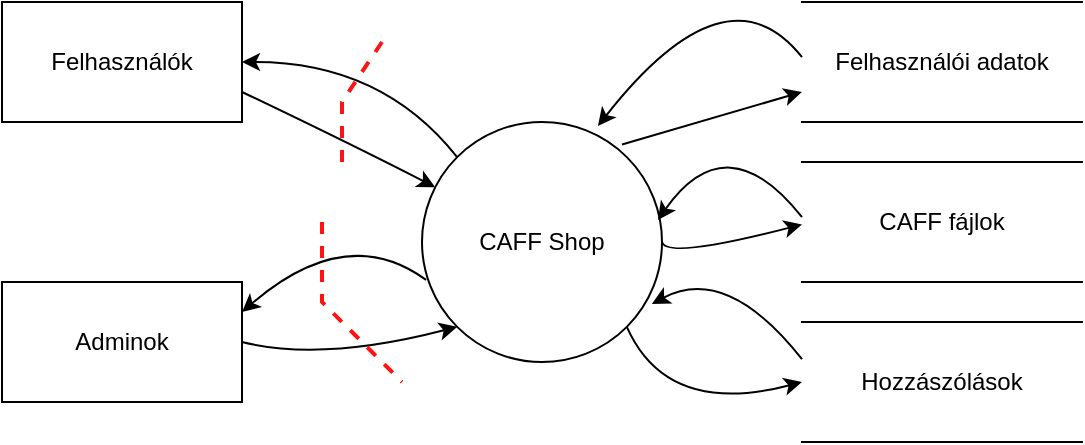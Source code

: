 <mxfile>
    <diagram id="eHFdPZv4uis34D8SFVGU" name="Page-1">
        <mxGraphModel dx="706" dy="574" grid="1" gridSize="10" guides="1" tooltips="1" connect="1" arrows="1" fold="1" page="1" pageScale="1" pageWidth="850" pageHeight="1100" background="#ffffff" math="0" shadow="0">
            <root>
                <mxCell id="0"/>
                <mxCell id="1" parent="0"/>
                <mxCell id="1oQU7Ux1nOhfsnqKlw-r-1" value="CAFF Shop" style="ellipse;whiteSpace=wrap;html=1;aspect=fixed;" parent="1" vertex="1">
                    <mxGeometry x="380" y="240" width="120" height="120" as="geometry"/>
                </mxCell>
                <mxCell id="1oQU7Ux1nOhfsnqKlw-r-2" value="Felhasználók" style="rounded=0;whiteSpace=wrap;html=1;" parent="1" vertex="1">
                    <mxGeometry x="170" y="180" width="120" height="60" as="geometry"/>
                </mxCell>
                <mxCell id="1oQU7Ux1nOhfsnqKlw-r-3" value="Adminok" style="rounded=0;whiteSpace=wrap;html=1;" parent="1" vertex="1">
                    <mxGeometry x="170" y="320" width="120" height="60" as="geometry"/>
                </mxCell>
                <mxCell id="1oQU7Ux1nOhfsnqKlw-r-4" value="" style="curved=1;endArrow=classic;html=1;rounded=0;entryX=1;entryY=0.5;entryDx=0;entryDy=0;exitX=0;exitY=0;exitDx=0;exitDy=0;" parent="1" source="1oQU7Ux1nOhfsnqKlw-r-1" target="1oQU7Ux1nOhfsnqKlw-r-2" edge="1">
                    <mxGeometry width="50" height="50" relative="1" as="geometry">
                        <mxPoint x="400" y="420" as="sourcePoint"/>
                        <mxPoint x="450" y="370" as="targetPoint"/>
                        <Array as="points">
                            <mxPoint x="360" y="210"/>
                        </Array>
                    </mxGeometry>
                </mxCell>
                <mxCell id="1oQU7Ux1nOhfsnqKlw-r-6" value="" style="curved=1;endArrow=classic;html=1;rounded=0;exitX=1;exitY=0.75;exitDx=0;exitDy=0;" parent="1" source="1oQU7Ux1nOhfsnqKlw-r-2" target="1oQU7Ux1nOhfsnqKlw-r-1" edge="1">
                    <mxGeometry width="50" height="50" relative="1" as="geometry">
                        <mxPoint x="380.004" y="297.574" as="sourcePoint"/>
                        <mxPoint x="272.43" y="250" as="targetPoint"/>
                        <Array as="points">
                            <mxPoint x="342.43" y="250"/>
                        </Array>
                    </mxGeometry>
                </mxCell>
                <mxCell id="1oQU7Ux1nOhfsnqKlw-r-7" value="" style="curved=1;endArrow=classic;html=1;rounded=0;entryX=1;entryY=0.25;entryDx=0;entryDy=0;exitX=0.017;exitY=0.658;exitDx=0;exitDy=0;exitPerimeter=0;" parent="1" source="1oQU7Ux1nOhfsnqKlw-r-1" target="1oQU7Ux1nOhfsnqKlw-r-3" edge="1">
                    <mxGeometry width="50" height="50" relative="1" as="geometry">
                        <mxPoint x="380.004" y="337.574" as="sourcePoint"/>
                        <mxPoint x="272.43" y="290" as="targetPoint"/>
                        <Array as="points">
                            <mxPoint x="342.43" y="290"/>
                        </Array>
                    </mxGeometry>
                </mxCell>
                <mxCell id="1oQU7Ux1nOhfsnqKlw-r-9" value="" style="curved=1;endArrow=classic;html=1;rounded=0;exitX=1;exitY=0.5;exitDx=0;exitDy=0;fontStyle=1;entryX=0;entryY=1;entryDx=0;entryDy=0;" parent="1" source="1oQU7Ux1nOhfsnqKlw-r-3" target="1oQU7Ux1nOhfsnqKlw-r-1" edge="1">
                    <mxGeometry width="50" height="50" relative="1" as="geometry">
                        <mxPoint x="310" y="245" as="sourcePoint"/>
                        <mxPoint x="406.668" y="292.509" as="targetPoint"/>
                        <Array as="points">
                            <mxPoint x="330" y="360"/>
                        </Array>
                    </mxGeometry>
                </mxCell>
                <mxCell id="1oQU7Ux1nOhfsnqKlw-r-10" value="Felhasználói adatok" style="shape=partialRectangle;whiteSpace=wrap;html=1;left=0;right=0;fillColor=none;" parent="1" vertex="1">
                    <mxGeometry x="570" y="180" width="140" height="60" as="geometry"/>
                </mxCell>
                <mxCell id="1oQU7Ux1nOhfsnqKlw-r-11" value="CAFF fájlok" style="shape=partialRectangle;whiteSpace=wrap;html=1;left=0;right=0;fillColor=none;" parent="1" vertex="1">
                    <mxGeometry x="570" y="260" width="140" height="60" as="geometry"/>
                </mxCell>
                <mxCell id="1oQU7Ux1nOhfsnqKlw-r-12" value="Hozzászólások" style="shape=partialRectangle;whiteSpace=wrap;html=1;left=0;right=0;fillColor=none;" parent="1" vertex="1">
                    <mxGeometry x="570" y="340" width="140" height="60" as="geometry"/>
                </mxCell>
                <mxCell id="1oQU7Ux1nOhfsnqKlw-r-15" value="" style="curved=1;endArrow=classic;html=1;rounded=0;entryX=0.733;entryY=0.017;entryDx=0;entryDy=0;exitX=0;exitY=0;exitDx=0;exitDy=0;entryPerimeter=0;" parent="1" target="1oQU7Ux1nOhfsnqKlw-r-1" edge="1">
                    <mxGeometry width="50" height="50" relative="1" as="geometry">
                        <mxPoint x="570.004" y="207.574" as="sourcePoint"/>
                        <mxPoint x="462.43" y="160" as="targetPoint"/>
                        <Array as="points">
                            <mxPoint x="532.43" y="160"/>
                        </Array>
                    </mxGeometry>
                </mxCell>
                <mxCell id="1oQU7Ux1nOhfsnqKlw-r-16" value="" style="curved=1;endArrow=classic;html=1;rounded=0;entryX=0.983;entryY=0.408;entryDx=0;entryDy=0;exitX=0;exitY=0;exitDx=0;exitDy=0;entryPerimeter=0;" parent="1" target="1oQU7Ux1nOhfsnqKlw-r-1" edge="1">
                    <mxGeometry width="50" height="50" relative="1" as="geometry">
                        <mxPoint x="570.004" y="287.574" as="sourcePoint"/>
                        <mxPoint x="462.43" y="240" as="targetPoint"/>
                        <Array as="points">
                            <mxPoint x="532.43" y="240"/>
                        </Array>
                    </mxGeometry>
                </mxCell>
                <mxCell id="1oQU7Ux1nOhfsnqKlw-r-17" value="" style="curved=1;endArrow=classic;html=1;rounded=0;exitX=0;exitY=0;exitDx=0;exitDy=0;entryX=0.958;entryY=0.758;entryDx=0;entryDy=0;entryPerimeter=0;" parent="1" target="1oQU7Ux1nOhfsnqKlw-r-1" edge="1">
                    <mxGeometry width="50" height="50" relative="1" as="geometry">
                        <mxPoint x="570.004" y="358.614" as="sourcePoint"/>
                        <mxPoint x="497.96" y="360.0" as="targetPoint"/>
                        <Array as="points">
                            <mxPoint x="532.43" y="311.04"/>
                        </Array>
                    </mxGeometry>
                </mxCell>
                <mxCell id="1oQU7Ux1nOhfsnqKlw-r-19" value="" style="curved=1;endArrow=classic;html=1;rounded=0;exitX=1;exitY=1;exitDx=0;exitDy=0;fontStyle=1;entryX=0;entryY=1;entryDx=0;entryDy=0;" parent="1" source="1oQU7Ux1nOhfsnqKlw-r-1" edge="1">
                    <mxGeometry width="50" height="50" relative="1" as="geometry">
                        <mxPoint x="462.43" y="377.57" as="sourcePoint"/>
                        <mxPoint x="570.004" y="369.996" as="targetPoint"/>
                        <Array as="points">
                            <mxPoint x="502.43" y="387.57"/>
                        </Array>
                    </mxGeometry>
                </mxCell>
                <mxCell id="1oQU7Ux1nOhfsnqKlw-r-20" value="" style="curved=1;endArrow=classic;html=1;rounded=0;exitX=1;exitY=0.5;exitDx=0;exitDy=0;fontStyle=1;entryX=0;entryY=1;entryDx=0;entryDy=0;" parent="1" source="1oQU7Ux1nOhfsnqKlw-r-1" edge="1">
                    <mxGeometry width="50" height="50" relative="1" as="geometry">
                        <mxPoint x="462.43" y="298.79" as="sourcePoint"/>
                        <mxPoint x="570.004" y="291.216" as="targetPoint"/>
                        <Array as="points">
                            <mxPoint x="502.43" y="308.79"/>
                        </Array>
                    </mxGeometry>
                </mxCell>
                <mxCell id="1oQU7Ux1nOhfsnqKlw-r-21" value="" style="curved=1;endArrow=classic;html=1;rounded=0;exitX=1;exitY=0.5;exitDx=0;exitDy=0;fontStyle=1;entryX=0;entryY=0.75;entryDx=0;entryDy=0;" parent="1" target="1oQU7Ux1nOhfsnqKlw-r-10" edge="1">
                    <mxGeometry width="50" height="50" relative="1" as="geometry">
                        <mxPoint x="480" y="251.21" as="sourcePoint"/>
                        <mxPoint x="550.004" y="242.426" as="targetPoint"/>
                        <Array as="points"/>
                    </mxGeometry>
                </mxCell>
                <mxCell id="1oQU7Ux1nOhfsnqKlw-r-23" value="" style="endArrow=none;dashed=1;html=1;rounded=0;strokeWidth=2;strokeColor=#FF1212;" parent="1" edge="1">
                    <mxGeometry width="50" height="50" relative="1" as="geometry">
                        <mxPoint x="330" y="290" as="sourcePoint"/>
                        <mxPoint x="370" y="370" as="targetPoint"/>
                        <Array as="points">
                            <mxPoint x="330" y="330"/>
                        </Array>
                    </mxGeometry>
                </mxCell>
                <mxCell id="1oQU7Ux1nOhfsnqKlw-r-24" value="" style="endArrow=none;dashed=1;html=1;rounded=0;strokeWidth=2;strokeColor=#FF1212;" parent="1" edge="1">
                    <mxGeometry width="50" height="50" relative="1" as="geometry">
                        <mxPoint x="360" y="200" as="sourcePoint"/>
                        <mxPoint x="340" y="260" as="targetPoint"/>
                        <Array as="points">
                            <mxPoint x="340" y="230"/>
                        </Array>
                    </mxGeometry>
                </mxCell>
            </root>
        </mxGraphModel>
    </diagram>
    <diagram id="GvrHCoiGuy2386354njo" name="Page-2">
        <mxGraphModel dx="888" dy="658" grid="1" gridSize="10" guides="1" tooltips="1" connect="1" arrows="1" fold="1" page="1" pageScale="1" pageWidth="850" pageHeight="1100" math="0" shadow="0">
            <root>
                <mxCell id="NqeDUNXfTx-QV4e_SXoF-0"/>
                <mxCell id="NqeDUNXfTx-QV4e_SXoF-1" parent="NqeDUNXfTx-QV4e_SXoF-0"/>
                <mxCell id="NqeDUNXfTx-QV4e_SXoF-2" value="Webszerver" style="ellipse;whiteSpace=wrap;html=1;aspect=fixed;" parent="NqeDUNXfTx-QV4e_SXoF-1" vertex="1">
                    <mxGeometry x="375" y="240" width="80" height="80" as="geometry"/>
                </mxCell>
                <mxCell id="Ox_rDDJmgyro2atxU_Xl-6" style="edgeStyle=none;html=1;exitX=0.5;exitY=0;exitDx=0;exitDy=0;entryX=0.5;entryY=1;entryDx=0;entryDy=0;startArrow=classic;startFill=1;endArrow=none;endFill=0;" edge="1" parent="NqeDUNXfTx-QV4e_SXoF-1" source="XMo921Cz3Hqp0GOUUWrh-0" target="NqeDUNXfTx-QV4e_SXoF-2">
                    <mxGeometry relative="1" as="geometry">
                        <Array as="points">
                            <mxPoint x="430" y="360"/>
                        </Array>
                    </mxGeometry>
                </mxCell>
                <mxCell id="Ox_rDDJmgyro2atxU_Xl-8" value="Kérés" style="edgeLabel;html=1;align=center;verticalAlign=middle;resizable=0;points=[];" vertex="1" connectable="0" parent="Ox_rDDJmgyro2atxU_Xl-6">
                    <mxGeometry x="0.145" y="-1" relative="1" as="geometry">
                        <mxPoint x="3" y="15" as="offset"/>
                    </mxGeometry>
                </mxCell>
                <mxCell id="Ox_rDDJmgyro2atxU_Xl-9" style="edgeStyle=none;html=1;exitX=0;exitY=0;exitDx=0;exitDy=0;entryX=1;entryY=0.5;entryDx=0;entryDy=0;startArrow=classic;startFill=1;endArrow=none;endFill=0;" edge="1" parent="NqeDUNXfTx-QV4e_SXoF-1" source="XMo921Cz3Hqp0GOUUWrh-0" target="XMo921Cz3Hqp0GOUUWrh-8">
                    <mxGeometry relative="1" as="geometry">
                        <Array as="points">
                            <mxPoint x="330" y="370"/>
                        </Array>
                    </mxGeometry>
                </mxCell>
                <mxCell id="Ox_rDDJmgyro2atxU_Xl-11" value="CAFF írás" style="edgeLabel;html=1;align=center;verticalAlign=middle;resizable=0;points=[];" vertex="1" connectable="0" parent="Ox_rDDJmgyro2atxU_Xl-9">
                    <mxGeometry x="0.367" relative="1" as="geometry">
                        <mxPoint x="11" y="-3" as="offset"/>
                    </mxGeometry>
                </mxCell>
                <mxCell id="XMo921Cz3Hqp0GOUUWrh-0" value="CAFF kezelő&lt;br&gt;modul" style="ellipse;whiteSpace=wrap;html=1;aspect=fixed;" parent="NqeDUNXfTx-QV4e_SXoF-1" vertex="1">
                    <mxGeometry x="375" y="390" width="80" height="80" as="geometry"/>
                </mxCell>
                <mxCell id="XMo921Cz3Hqp0GOUUWrh-1" value="Felhasználó" style="rounded=0;whiteSpace=wrap;html=1;" parent="NqeDUNXfTx-QV4e_SXoF-1" vertex="1">
                    <mxGeometry x="355" y="90" width="120" height="60" as="geometry"/>
                </mxCell>
                <mxCell id="XMo921Cz3Hqp0GOUUWrh-3" value="HTTP válasz" style="endArrow=classic;html=1;exitX=0.5;exitY=0;exitDx=0;exitDy=0;entryX=0.558;entryY=1.083;entryDx=0;entryDy=0;entryPerimeter=0;" parent="NqeDUNXfTx-QV4e_SXoF-1" source="NqeDUNXfTx-QV4e_SXoF-2" target="XMo921Cz3Hqp0GOUUWrh-1" edge="1">
                    <mxGeometry width="50" height="50" relative="1" as="geometry">
                        <mxPoint x="470" y="170" as="sourcePoint"/>
                        <mxPoint x="520" y="120" as="targetPoint"/>
                        <Array as="points">
                            <mxPoint x="460" y="180"/>
                        </Array>
                    </mxGeometry>
                </mxCell>
                <mxCell id="XMo921Cz3Hqp0GOUUWrh-5" value="HTTP kérés" style="endArrow=classic;html=1;exitX=0.5;exitY=1;exitDx=0;exitDy=0;entryX=0.5;entryY=0;entryDx=0;entryDy=0;" parent="NqeDUNXfTx-QV4e_SXoF-1" source="XMo921Cz3Hqp0GOUUWrh-1" target="NqeDUNXfTx-QV4e_SXoF-2" edge="1">
                    <mxGeometry width="50" height="50" relative="1" as="geometry">
                        <mxPoint x="355" y="210" as="sourcePoint"/>
                        <mxPoint x="405" y="160" as="targetPoint"/>
                        <Array as="points">
                            <mxPoint x="370" y="190"/>
                        </Array>
                    </mxGeometry>
                </mxCell>
                <mxCell id="XMo921Cz3Hqp0GOUUWrh-6" value="Internet" style="endArrow=none;dashed=1;html=1;strokeWidth=2;strokeColor=#FF150D;fontColor=#FF150D;" parent="NqeDUNXfTx-QV4e_SXoF-1" edge="1">
                    <mxGeometry x="0.796" y="6" width="50" height="50" relative="1" as="geometry">
                        <mxPoint x="360" y="220" as="sourcePoint"/>
                        <mxPoint x="480" y="220" as="targetPoint"/>
                        <Array as="points">
                            <mxPoint x="420" y="200"/>
                        </Array>
                        <mxPoint as="offset"/>
                    </mxGeometry>
                </mxCell>
                <mxCell id="XMo921Cz3Hqp0GOUUWrh-8" value="CAFF &lt;br&gt;Parser dll" style="ellipse;whiteSpace=wrap;html=1;aspect=fixed;" parent="NqeDUNXfTx-QV4e_SXoF-1" vertex="1">
                    <mxGeometry x="200" y="330" width="70" height="70" as="geometry"/>
                </mxCell>
                <mxCell id="XMo921Cz3Hqp0GOUUWrh-11" value="Felhasználói adatok" style="shape=partialRectangle;whiteSpace=wrap;html=1;left=0;right=0;fillColor=none;fontColor=#000000;" parent="NqeDUNXfTx-QV4e_SXoF-1" vertex="1">
                    <mxGeometry x="630" y="475" width="90" height="45" as="geometry"/>
                </mxCell>
                <mxCell id="Lx_jJAeiy5k4SNCIMACa-0" value="CAFF fájlok" style="shape=partialRectangle;whiteSpace=wrap;html=1;left=0;right=0;fillColor=none;fontColor=#000000;" parent="NqeDUNXfTx-QV4e_SXoF-1" vertex="1">
                    <mxGeometry x="110" y="450" width="90" height="45" as="geometry"/>
                </mxCell>
                <mxCell id="Lx_jJAeiy5k4SNCIMACa-4" value="Fájl beolvasás" style="endArrow=classic;html=1;exitX=0.5;exitY=0;exitDx=0;exitDy=0;entryX=0;entryY=1;entryDx=0;entryDy=0;" parent="NqeDUNXfTx-QV4e_SXoF-1" source="Lx_jJAeiy5k4SNCIMACa-0" target="XMo921Cz3Hqp0GOUUWrh-8" edge="1">
                    <mxGeometry x="0.285" y="-12" width="50" height="50" relative="1" as="geometry">
                        <mxPoint x="165" y="450" as="sourcePoint"/>
                        <mxPoint x="171.96" y="364.98" as="targetPoint"/>
                        <Array as="points">
                            <mxPoint x="205" y="420"/>
                        </Array>
                        <mxPoint x="-5" y="8" as="offset"/>
                    </mxGeometry>
                </mxCell>
                <mxCell id="Lx_jJAeiy5k4SNCIMACa-5" value="Fájl írás" style="endArrow=none;html=1;exitX=0.5;exitY=0;exitDx=0;exitDy=0;entryX=0.071;entryY=0.833;entryDx=0;entryDy=0;endFill=0;startArrow=classic;startFill=1;entryPerimeter=0;" parent="NqeDUNXfTx-QV4e_SXoF-1" target="XMo921Cz3Hqp0GOUUWrh-8" edge="1">
                    <mxGeometry x="-0.488" y="22" width="50" height="50" relative="1" as="geometry">
                        <mxPoint x="155" y="450" as="sourcePoint"/>
                        <mxPoint x="211.716" y="388.284" as="targetPoint"/>
                        <Array as="points">
                            <mxPoint x="175" y="410"/>
                        </Array>
                        <mxPoint as="offset"/>
                    </mxGeometry>
                </mxCell>
                <mxCell id="Lx_jJAeiy5k4SNCIMACa-6" value="Diszk elérés" style="endArrow=none;dashed=1;html=1;strokeWidth=2;strokeColor=#FF150D;fontColor=#FF150D;" parent="NqeDUNXfTx-QV4e_SXoF-1" edge="1">
                    <mxGeometry x="0.762" y="8" width="50" height="50" relative="1" as="geometry">
                        <mxPoint x="165" y="380" as="sourcePoint"/>
                        <mxPoint x="245" y="420" as="targetPoint"/>
                        <Array as="points">
                            <mxPoint x="185" y="410"/>
                        </Array>
                        <mxPoint as="offset"/>
                    </mxGeometry>
                </mxCell>
                <mxCell id="Ox_rDDJmgyro2atxU_Xl-2" value="Írás" style="edgeStyle=none;html=1;entryX=0.5;entryY=0;entryDx=0;entryDy=0;" edge="1" parent="NqeDUNXfTx-QV4e_SXoF-1" source="Ox_rDDJmgyro2atxU_Xl-0" target="XMo921Cz3Hqp0GOUUWrh-11">
                    <mxGeometry x="-0.099" y="14" relative="1" as="geometry">
                        <Array as="points">
                            <mxPoint x="660" y="435"/>
                        </Array>
                        <mxPoint x="-3" y="-5" as="offset"/>
                    </mxGeometry>
                </mxCell>
                <mxCell id="Ox_rDDJmgyro2atxU_Xl-0" value="Felhasználó kezelő modul" style="ellipse;whiteSpace=wrap;html=1;aspect=fixed;" vertex="1" parent="NqeDUNXfTx-QV4e_SXoF-1">
                    <mxGeometry x="560" y="350" width="80" height="80" as="geometry"/>
                </mxCell>
                <mxCell id="Ox_rDDJmgyro2atxU_Xl-4" value="Olvasás" style="edgeStyle=none;html=1;entryX=0.5;entryY=0;entryDx=0;entryDy=0;endArrow=none;endFill=0;startArrow=classic;startFill=1;" edge="1" parent="NqeDUNXfTx-QV4e_SXoF-1">
                    <mxGeometry relative="1" as="geometry">
                        <mxPoint x="630" y="414.5" as="sourcePoint"/>
                        <mxPoint x="673" y="475.5" as="targetPoint"/>
                        <Array as="points">
                            <mxPoint x="640" y="445"/>
                        </Array>
                    </mxGeometry>
                </mxCell>
                <mxCell id="Ox_rDDJmgyro2atxU_Xl-5" value="Adatbázis elérés" style="endArrow=none;dashed=1;html=1;strokeWidth=2;strokeColor=#FF150D;fontColor=#FF150D;" edge="1" parent="NqeDUNXfTx-QV4e_SXoF-1">
                    <mxGeometry x="1" y="-22" width="50" height="50" relative="1" as="geometry">
                        <mxPoint x="600" y="445" as="sourcePoint"/>
                        <mxPoint x="660" y="405" as="targetPoint"/>
                        <Array as="points">
                            <mxPoint x="640" y="435"/>
                        </Array>
                        <mxPoint x="2" y="-22" as="offset"/>
                    </mxGeometry>
                </mxCell>
                <mxCell id="Ox_rDDJmgyro2atxU_Xl-7" value="Válasz" style="edgeStyle=none;html=1;entryX=0.5;entryY=0;entryDx=0;entryDy=0;startArrow=classic;startFill=1;endArrow=none;endFill=0;" edge="1" parent="NqeDUNXfTx-QV4e_SXoF-1" target="XMo921Cz3Hqp0GOUUWrh-0">
                    <mxGeometry x="0.041" y="-10" relative="1" as="geometry">
                        <mxPoint x="410" y="325" as="sourcePoint"/>
                        <mxPoint x="390" y="325" as="targetPoint"/>
                        <Array as="points">
                            <mxPoint x="400" y="360"/>
                        </Array>
                        <mxPoint x="-1" y="-5" as="offset"/>
                    </mxGeometry>
                </mxCell>
                <mxCell id="Ox_rDDJmgyro2atxU_Xl-10" value="CAFF olvasás" style="edgeStyle=none;html=1;exitX=0;exitY=0;exitDx=0;exitDy=0;entryX=1;entryY=0.5;entryDx=0;entryDy=0;startArrow=none;startFill=0;endArrow=classic;endFill=1;" edge="1" parent="NqeDUNXfTx-QV4e_SXoF-1" source="XMo921Cz3Hqp0GOUUWrh-0" target="XMo921Cz3Hqp0GOUUWrh-8">
                    <mxGeometry relative="1" as="geometry">
                        <mxPoint x="396.716" y="411.716" as="sourcePoint"/>
                        <mxPoint x="280" y="375" as="targetPoint"/>
                        <Array as="points">
                            <mxPoint x="320" y="390"/>
                        </Array>
                    </mxGeometry>
                </mxCell>
                <mxCell id="Ox_rDDJmgyro2atxU_Xl-14" style="edgeStyle=none;html=1;exitX=0.379;exitY=-0.017;exitDx=0;exitDy=0;entryX=0.973;entryY=0.379;entryDx=0;entryDy=0;startArrow=classic;startFill=1;endArrow=none;endFill=0;entryPerimeter=0;exitPerimeter=0;" edge="1" parent="NqeDUNXfTx-QV4e_SXoF-1">
                    <mxGeometry relative="1" as="geometry">
                        <mxPoint x="592.48" y="350.0" as="sourcePoint"/>
                        <mxPoint x="455.0" y="271.68" as="targetPoint"/>
                        <Array as="points">
                            <mxPoint x="552.16" y="301.36"/>
                        </Array>
                    </mxGeometry>
                </mxCell>
                <mxCell id="Ox_rDDJmgyro2atxU_Xl-15" value="Kérés" style="edgeLabel;html=1;align=center;verticalAlign=middle;resizable=0;points=[];" vertex="1" connectable="0" parent="Ox_rDDJmgyro2atxU_Xl-14">
                    <mxGeometry x="0.145" y="-1" relative="1" as="geometry">
                        <mxPoint x="17" y="9" as="offset"/>
                    </mxGeometry>
                </mxCell>
                <mxCell id="Ox_rDDJmgyro2atxU_Xl-16" style="edgeStyle=none;html=1;exitX=0.213;exitY=0.088;exitDx=0;exitDy=0;entryX=0.973;entryY=0.379;entryDx=0;entryDy=0;startArrow=none;startFill=0;endArrow=classic;endFill=1;entryPerimeter=0;exitPerimeter=0;" edge="1" parent="NqeDUNXfTx-QV4e_SXoF-1" source="Ox_rDDJmgyro2atxU_Xl-0">
                    <mxGeometry relative="1" as="geometry">
                        <mxPoint x="592.48" y="360" as="sourcePoint"/>
                        <mxPoint x="455" y="281.68" as="targetPoint"/>
                        <Array as="points">
                            <mxPoint x="510" y="320"/>
                        </Array>
                    </mxGeometry>
                </mxCell>
                <mxCell id="Ox_rDDJmgyro2atxU_Xl-17" value="Válasz" style="edgeLabel;html=1;align=center;verticalAlign=middle;resizable=0;points=[];" vertex="1" connectable="0" parent="Ox_rDDJmgyro2atxU_Xl-16">
                    <mxGeometry x="0.145" y="-1" relative="1" as="geometry">
                        <mxPoint x="4" y="4" as="offset"/>
                    </mxGeometry>
                </mxCell>
            </root>
        </mxGraphModel>
    </diagram>
</mxfile>